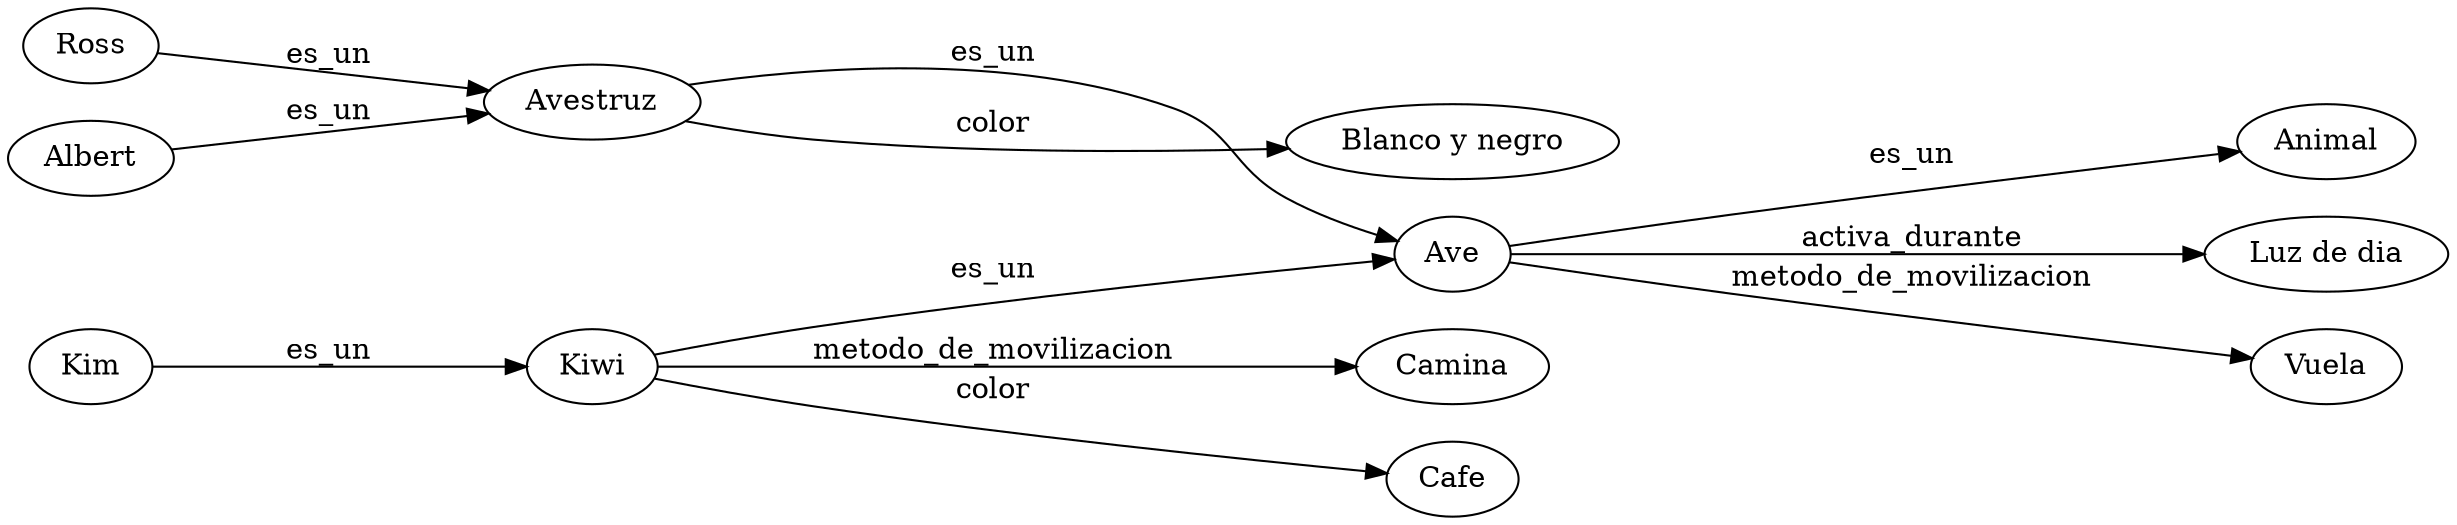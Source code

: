 strict digraph G {
rankdir = LR;
graph [ordering="out"];
graph [ranksep="1.5"];
"Ave"->"Animal"
[label = "es_un"];
"Ave"->"Luz de dia"
[label = "activa_durante"];
"Ave"->"Vuela"
[label = "metodo_de_movilizacion"];
"Avestruz"->"Ave"
[label = "es_un"];
"Ave"->"Animal"
[label = "es_un"];
"Ave"->"Luz de dia"
[label = "activa_durante"];
"Ave"->"Vuela"
[label = "metodo_de_movilizacion"];
"Avestruz"->"Blanco y negro"
[label = "color"];
"Albert"->"Avestruz"
[label = "es_un"];
"Avestruz"->"Ave"
[label = "es_un"];
"Ave"->"Animal"
[label = "es_un"];
"Ave"->"Luz de dia"
[label = "activa_durante"];
"Ave"->"Vuela"
[label = "metodo_de_movilizacion"];
"Avestruz"->"Blanco y negro"
[label = "color"];
"Ross"->"Avestruz"
[label = "es_un"];
"Avestruz"->"Ave"
[label = "es_un"];
"Ave"->"Animal"
[label = "es_un"];
"Ave"->"Luz de dia"
[label = "activa_durante"];
"Ave"->"Vuela"
[label = "metodo_de_movilizacion"];
"Avestruz"->"Blanco y negro"
[label = "color"];
"Kiwi"->"Ave"
[label = "es_un"];
"Ave"->"Animal"
[label = "es_un"];
"Ave"->"Luz de dia"
[label = "activa_durante"];
"Ave"->"Vuela"
[label = "metodo_de_movilizacion"];
"Kiwi"->"Camina"
[label = "metodo_de_movilizacion"];
"Kiwi"->"Cafe"
[label = "color"];
"Kim"->"Kiwi"
[label = "es_un"];
"Kiwi"->"Ave"
[label = "es_un"];
"Ave"->"Animal"
[label = "es_un"];
"Ave"->"Luz de dia"
[label = "activa_durante"];
"Ave"->"Vuela"
[label = "metodo_de_movilizacion"];
"Kiwi"->"Camina"
[label = "metodo_de_movilizacion"];
"Kiwi"->"Cafe"
[label = "color"];
}
